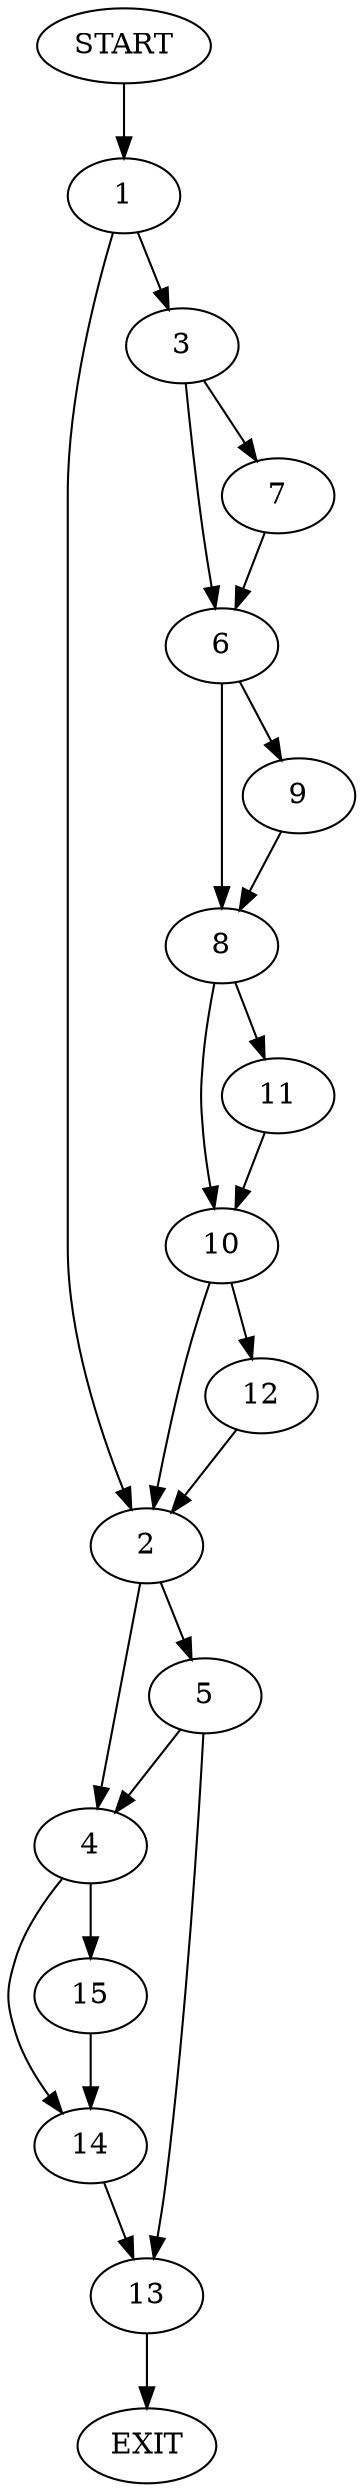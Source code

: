 digraph {
0 [label="START"]
16 [label="EXIT"]
0 -> 1
1 -> 2
1 -> 3
2 -> 4
2 -> 5
3 -> 6
3 -> 7
6 -> 8
6 -> 9
7 -> 6
9 -> 8
8 -> 10
8 -> 11
11 -> 10
10 -> 12
10 -> 2
12 -> 2
5 -> 4
5 -> 13
4 -> 14
4 -> 15
13 -> 16
15 -> 14
14 -> 13
}
